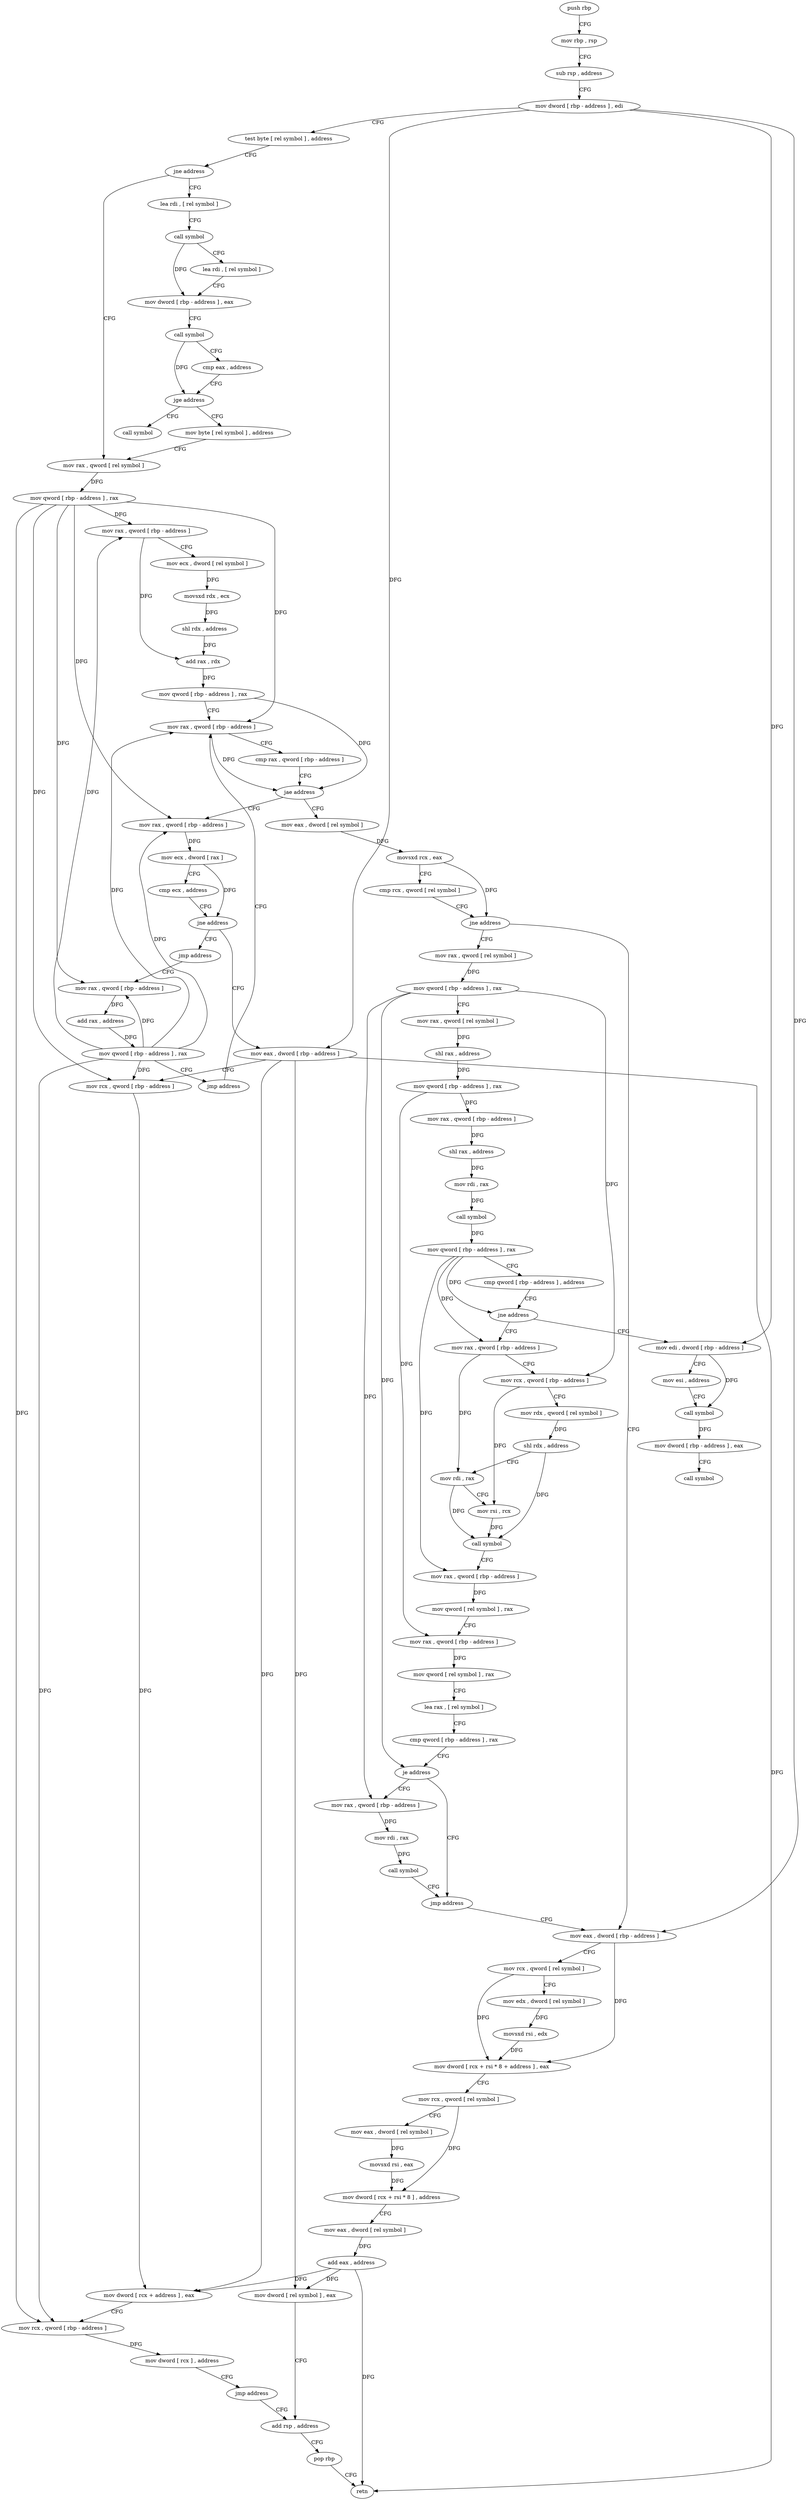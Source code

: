 digraph "func" {
"503520" [label = "push rbp" ]
"503521" [label = "mov rbp , rsp" ]
"503524" [label = "sub rsp , address" ]
"503528" [label = "mov dword [ rbp - address ] , edi" ]
"503531" [label = "test byte [ rel symbol ] , address" ]
"503538" [label = "jne address" ]
"503592" [label = "mov rax , qword [ rel symbol ]" ]
"503544" [label = "lea rdi , [ rel symbol ]" ]
"503599" [label = "mov qword [ rbp - address ] , rax" ]
"503603" [label = "mov rax , qword [ rbp - address ]" ]
"503607" [label = "mov ecx , dword [ rel symbol ]" ]
"503613" [label = "movsxd rdx , ecx" ]
"503616" [label = "shl rdx , address" ]
"503620" [label = "add rax , rdx" ]
"503623" [label = "mov qword [ rbp - address ] , rax" ]
"503627" [label = "mov rax , qword [ rbp - address ]" ]
"503551" [label = "call symbol" ]
"503556" [label = "lea rdi , [ rel symbol ]" ]
"503563" [label = "mov dword [ rbp - address ] , eax" ]
"503566" [label = "call symbol" ]
"503571" [label = "cmp eax , address" ]
"503574" [label = "jge address" ]
"503585" [label = "mov byte [ rel symbol ] , address" ]
"503580" [label = "call symbol" ]
"503705" [label = "mov eax , dword [ rel symbol ]" ]
"503711" [label = "movsxd rcx , eax" ]
"503714" [label = "cmp rcx , qword [ rel symbol ]" ]
"503721" [label = "jne address" ]
"503891" [label = "mov eax , dword [ rbp - address ]" ]
"503727" [label = "mov rax , qword [ rel symbol ]" ]
"503641" [label = "mov rax , qword [ rbp - address ]" ]
"503645" [label = "mov ecx , dword [ rax ]" ]
"503647" [label = "cmp ecx , address" ]
"503650" [label = "jne address" ]
"503681" [label = "jmp address" ]
"503656" [label = "mov eax , dword [ rbp - address ]" ]
"503894" [label = "mov rcx , qword [ rel symbol ]" ]
"503901" [label = "mov edx , dword [ rel symbol ]" ]
"503907" [label = "movsxd rsi , edx" ]
"503910" [label = "mov dword [ rcx + rsi * 8 + address ] , eax" ]
"503914" [label = "mov rcx , qword [ rel symbol ]" ]
"503921" [label = "mov eax , dword [ rel symbol ]" ]
"503927" [label = "movsxd rsi , eax" ]
"503930" [label = "mov dword [ rcx + rsi * 8 ] , address" ]
"503937" [label = "mov eax , dword [ rel symbol ]" ]
"503943" [label = "add eax , address" ]
"503946" [label = "mov dword [ rel symbol ] , eax" ]
"503952" [label = "add rsp , address" ]
"503734" [label = "mov qword [ rbp - address ] , rax" ]
"503738" [label = "mov rax , qword [ rel symbol ]" ]
"503745" [label = "shl rax , address" ]
"503749" [label = "mov qword [ rbp - address ] , rax" ]
"503753" [label = "mov rax , qword [ rbp - address ]" ]
"503757" [label = "shl rax , address" ]
"503761" [label = "mov rdi , rax" ]
"503764" [label = "call symbol" ]
"503769" [label = "mov qword [ rbp - address ] , rax" ]
"503773" [label = "cmp qword [ rbp - address ] , address" ]
"503778" [label = "jne address" ]
"503805" [label = "mov rax , qword [ rbp - address ]" ]
"503784" [label = "mov edi , dword [ rbp - address ]" ]
"503686" [label = "mov rax , qword [ rbp - address ]" ]
"503659" [label = "mov rcx , qword [ rbp - address ]" ]
"503663" [label = "mov dword [ rcx + address ] , eax" ]
"503666" [label = "mov rcx , qword [ rbp - address ]" ]
"503670" [label = "mov dword [ rcx ] , address" ]
"503676" [label = "jmp address" ]
"503809" [label = "mov rcx , qword [ rbp - address ]" ]
"503813" [label = "mov rdx , qword [ rel symbol ]" ]
"503820" [label = "shl rdx , address" ]
"503824" [label = "mov rdi , rax" ]
"503827" [label = "mov rsi , rcx" ]
"503830" [label = "call symbol" ]
"503835" [label = "mov rax , qword [ rbp - address ]" ]
"503839" [label = "mov qword [ rel symbol ] , rax" ]
"503846" [label = "mov rax , qword [ rbp - address ]" ]
"503850" [label = "mov qword [ rel symbol ] , rax" ]
"503857" [label = "lea rax , [ rel symbol ]" ]
"503864" [label = "cmp qword [ rbp - address ] , rax" ]
"503868" [label = "je address" ]
"503886" [label = "jmp address" ]
"503874" [label = "mov rax , qword [ rbp - address ]" ]
"503787" [label = "mov esi , address" ]
"503792" [label = "call symbol" ]
"503797" [label = "mov dword [ rbp - address ] , eax" ]
"503800" [label = "call symbol" ]
"503690" [label = "add rax , address" ]
"503696" [label = "mov qword [ rbp - address ] , rax" ]
"503700" [label = "jmp address" ]
"503956" [label = "pop rbp" ]
"503957" [label = "retn" ]
"503878" [label = "mov rdi , rax" ]
"503881" [label = "call symbol" ]
"503631" [label = "cmp rax , qword [ rbp - address ]" ]
"503635" [label = "jae address" ]
"503520" -> "503521" [ label = "CFG" ]
"503521" -> "503524" [ label = "CFG" ]
"503524" -> "503528" [ label = "CFG" ]
"503528" -> "503531" [ label = "CFG" ]
"503528" -> "503891" [ label = "DFG" ]
"503528" -> "503656" [ label = "DFG" ]
"503528" -> "503784" [ label = "DFG" ]
"503531" -> "503538" [ label = "CFG" ]
"503538" -> "503592" [ label = "CFG" ]
"503538" -> "503544" [ label = "CFG" ]
"503592" -> "503599" [ label = "DFG" ]
"503544" -> "503551" [ label = "CFG" ]
"503599" -> "503603" [ label = "DFG" ]
"503599" -> "503627" [ label = "DFG" ]
"503599" -> "503641" [ label = "DFG" ]
"503599" -> "503659" [ label = "DFG" ]
"503599" -> "503666" [ label = "DFG" ]
"503599" -> "503686" [ label = "DFG" ]
"503603" -> "503607" [ label = "CFG" ]
"503603" -> "503620" [ label = "DFG" ]
"503607" -> "503613" [ label = "DFG" ]
"503613" -> "503616" [ label = "DFG" ]
"503616" -> "503620" [ label = "DFG" ]
"503620" -> "503623" [ label = "DFG" ]
"503623" -> "503627" [ label = "CFG" ]
"503623" -> "503635" [ label = "DFG" ]
"503627" -> "503631" [ label = "CFG" ]
"503627" -> "503635" [ label = "DFG" ]
"503551" -> "503556" [ label = "CFG" ]
"503551" -> "503563" [ label = "DFG" ]
"503556" -> "503563" [ label = "CFG" ]
"503563" -> "503566" [ label = "CFG" ]
"503566" -> "503571" [ label = "CFG" ]
"503566" -> "503574" [ label = "DFG" ]
"503571" -> "503574" [ label = "CFG" ]
"503574" -> "503585" [ label = "CFG" ]
"503574" -> "503580" [ label = "CFG" ]
"503585" -> "503592" [ label = "CFG" ]
"503705" -> "503711" [ label = "DFG" ]
"503711" -> "503714" [ label = "CFG" ]
"503711" -> "503721" [ label = "DFG" ]
"503714" -> "503721" [ label = "CFG" ]
"503721" -> "503891" [ label = "CFG" ]
"503721" -> "503727" [ label = "CFG" ]
"503891" -> "503894" [ label = "CFG" ]
"503891" -> "503910" [ label = "DFG" ]
"503727" -> "503734" [ label = "DFG" ]
"503641" -> "503645" [ label = "DFG" ]
"503645" -> "503647" [ label = "CFG" ]
"503645" -> "503650" [ label = "DFG" ]
"503647" -> "503650" [ label = "CFG" ]
"503650" -> "503681" [ label = "CFG" ]
"503650" -> "503656" [ label = "CFG" ]
"503681" -> "503686" [ label = "CFG" ]
"503656" -> "503659" [ label = "CFG" ]
"503656" -> "503946" [ label = "DFG" ]
"503656" -> "503663" [ label = "DFG" ]
"503656" -> "503957" [ label = "DFG" ]
"503894" -> "503901" [ label = "CFG" ]
"503894" -> "503910" [ label = "DFG" ]
"503901" -> "503907" [ label = "DFG" ]
"503907" -> "503910" [ label = "DFG" ]
"503910" -> "503914" [ label = "CFG" ]
"503914" -> "503921" [ label = "CFG" ]
"503914" -> "503930" [ label = "DFG" ]
"503921" -> "503927" [ label = "DFG" ]
"503927" -> "503930" [ label = "DFG" ]
"503930" -> "503937" [ label = "CFG" ]
"503937" -> "503943" [ label = "DFG" ]
"503943" -> "503946" [ label = "DFG" ]
"503943" -> "503663" [ label = "DFG" ]
"503943" -> "503957" [ label = "DFG" ]
"503946" -> "503952" [ label = "CFG" ]
"503952" -> "503956" [ label = "CFG" ]
"503734" -> "503738" [ label = "CFG" ]
"503734" -> "503809" [ label = "DFG" ]
"503734" -> "503868" [ label = "DFG" ]
"503734" -> "503874" [ label = "DFG" ]
"503738" -> "503745" [ label = "DFG" ]
"503745" -> "503749" [ label = "DFG" ]
"503749" -> "503753" [ label = "DFG" ]
"503749" -> "503846" [ label = "DFG" ]
"503753" -> "503757" [ label = "DFG" ]
"503757" -> "503761" [ label = "DFG" ]
"503761" -> "503764" [ label = "DFG" ]
"503764" -> "503769" [ label = "DFG" ]
"503769" -> "503773" [ label = "CFG" ]
"503769" -> "503778" [ label = "DFG" ]
"503769" -> "503805" [ label = "DFG" ]
"503769" -> "503835" [ label = "DFG" ]
"503773" -> "503778" [ label = "CFG" ]
"503778" -> "503805" [ label = "CFG" ]
"503778" -> "503784" [ label = "CFG" ]
"503805" -> "503809" [ label = "CFG" ]
"503805" -> "503824" [ label = "DFG" ]
"503784" -> "503787" [ label = "CFG" ]
"503784" -> "503792" [ label = "DFG" ]
"503686" -> "503690" [ label = "DFG" ]
"503659" -> "503663" [ label = "DFG" ]
"503663" -> "503666" [ label = "CFG" ]
"503666" -> "503670" [ label = "DFG" ]
"503670" -> "503676" [ label = "CFG" ]
"503676" -> "503952" [ label = "CFG" ]
"503809" -> "503813" [ label = "CFG" ]
"503809" -> "503827" [ label = "DFG" ]
"503813" -> "503820" [ label = "DFG" ]
"503820" -> "503824" [ label = "CFG" ]
"503820" -> "503830" [ label = "DFG" ]
"503824" -> "503827" [ label = "CFG" ]
"503824" -> "503830" [ label = "DFG" ]
"503827" -> "503830" [ label = "DFG" ]
"503830" -> "503835" [ label = "CFG" ]
"503835" -> "503839" [ label = "DFG" ]
"503839" -> "503846" [ label = "CFG" ]
"503846" -> "503850" [ label = "DFG" ]
"503850" -> "503857" [ label = "CFG" ]
"503857" -> "503864" [ label = "CFG" ]
"503864" -> "503868" [ label = "CFG" ]
"503868" -> "503886" [ label = "CFG" ]
"503868" -> "503874" [ label = "CFG" ]
"503886" -> "503891" [ label = "CFG" ]
"503874" -> "503878" [ label = "DFG" ]
"503787" -> "503792" [ label = "CFG" ]
"503792" -> "503797" [ label = "DFG" ]
"503797" -> "503800" [ label = "CFG" ]
"503690" -> "503696" [ label = "DFG" ]
"503696" -> "503700" [ label = "CFG" ]
"503696" -> "503603" [ label = "DFG" ]
"503696" -> "503627" [ label = "DFG" ]
"503696" -> "503641" [ label = "DFG" ]
"503696" -> "503659" [ label = "DFG" ]
"503696" -> "503666" [ label = "DFG" ]
"503696" -> "503686" [ label = "DFG" ]
"503700" -> "503627" [ label = "CFG" ]
"503956" -> "503957" [ label = "CFG" ]
"503878" -> "503881" [ label = "DFG" ]
"503881" -> "503886" [ label = "CFG" ]
"503631" -> "503635" [ label = "CFG" ]
"503635" -> "503705" [ label = "CFG" ]
"503635" -> "503641" [ label = "CFG" ]
}

